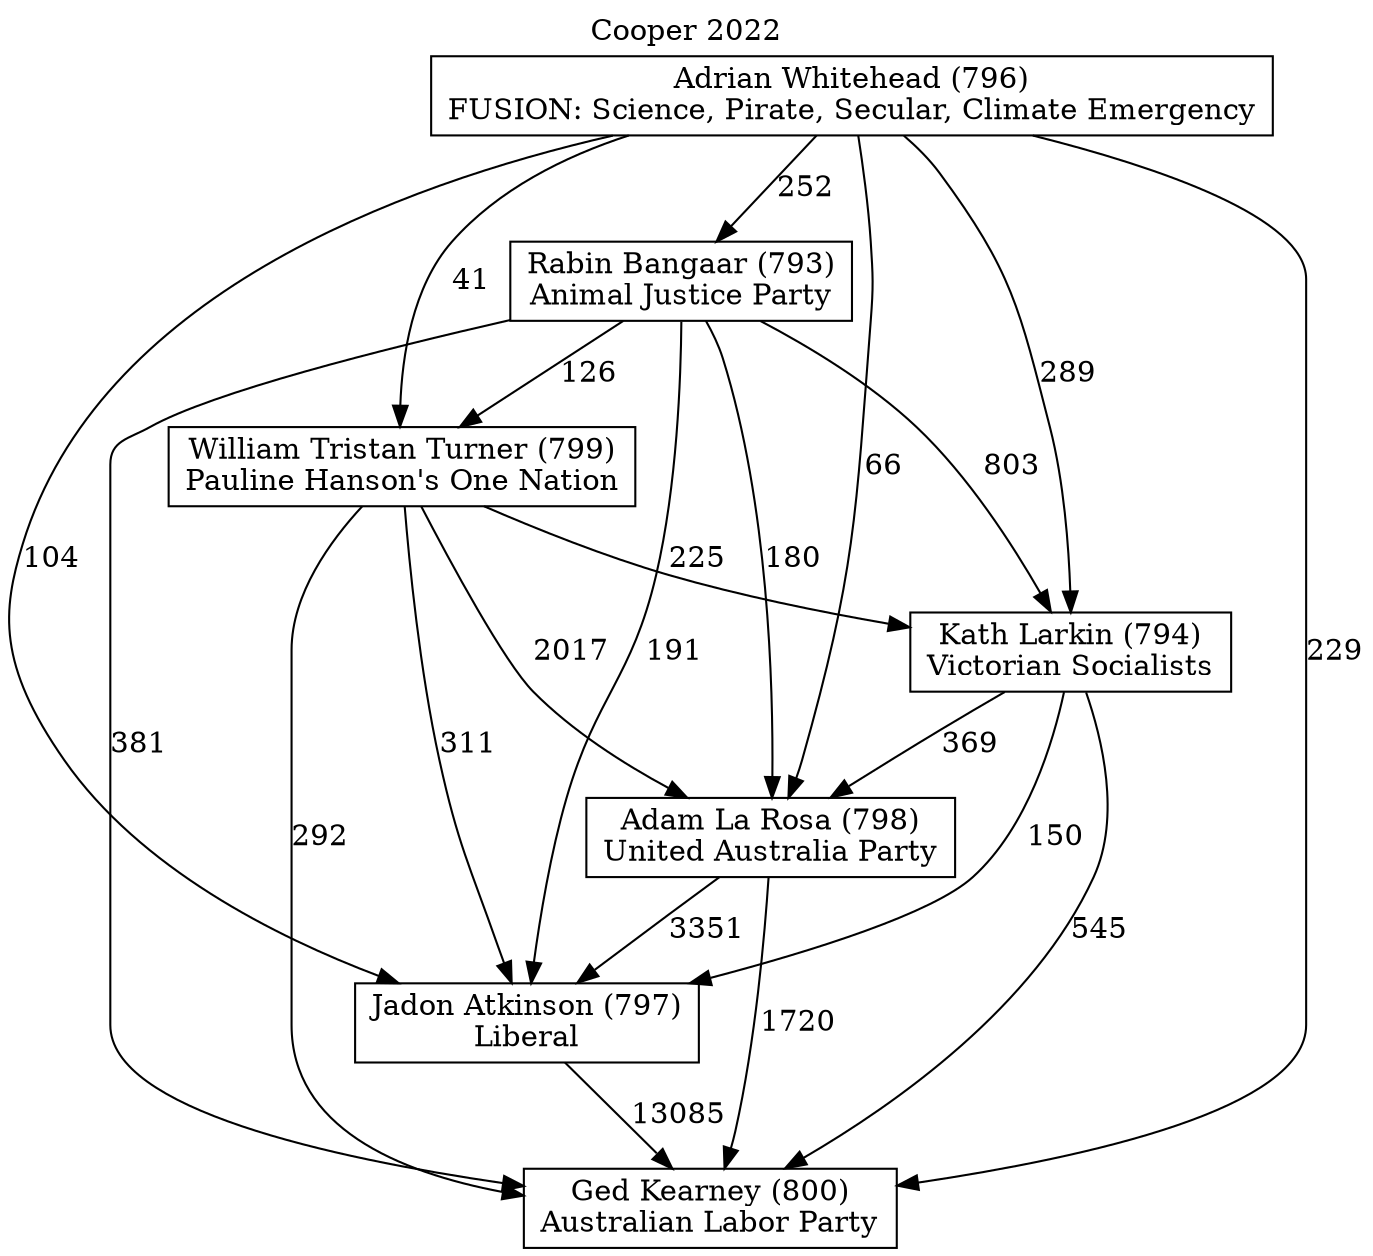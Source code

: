 // House preference flow
digraph "Ged Kearney (800)_Cooper_2022" {
	graph [label="Cooper 2022" labelloc=t mclimit=10]
	node [shape=box]
	"Rabin Bangaar (793)" [label="Rabin Bangaar (793)
Animal Justice Party"]
	"Kath Larkin (794)" [label="Kath Larkin (794)
Victorian Socialists"]
	"William Tristan Turner (799)" [label="William Tristan Turner (799)
Pauline Hanson's One Nation"]
	"Adam La Rosa (798)" [label="Adam La Rosa (798)
United Australia Party"]
	"Adrian Whitehead (796)" [label="Adrian Whitehead (796)
FUSION: Science, Pirate, Secular, Climate Emergency"]
	"Jadon Atkinson (797)" [label="Jadon Atkinson (797)
Liberal"]
	"Ged Kearney (800)" [label="Ged Kearney (800)
Australian Labor Party"]
	"Adrian Whitehead (796)" -> "Ged Kearney (800)" [label=229]
	"Adrian Whitehead (796)" -> "Kath Larkin (794)" [label=289]
	"Rabin Bangaar (793)" -> "Ged Kearney (800)" [label=381]
	"Adrian Whitehead (796)" -> "William Tristan Turner (799)" [label=41]
	"Rabin Bangaar (793)" -> "Kath Larkin (794)" [label=803]
	"William Tristan Turner (799)" -> "Ged Kearney (800)" [label=292]
	"Adam La Rosa (798)" -> "Ged Kearney (800)" [label=1720]
	"Rabin Bangaar (793)" -> "Adam La Rosa (798)" [label=180]
	"Adrian Whitehead (796)" -> "Rabin Bangaar (793)" [label=252]
	"Rabin Bangaar (793)" -> "Jadon Atkinson (797)" [label=191]
	"Adam La Rosa (798)" -> "Jadon Atkinson (797)" [label=3351]
	"William Tristan Turner (799)" -> "Jadon Atkinson (797)" [label=311]
	"William Tristan Turner (799)" -> "Kath Larkin (794)" [label=225]
	"William Tristan Turner (799)" -> "Adam La Rosa (798)" [label=2017]
	"Adrian Whitehead (796)" -> "Adam La Rosa (798)" [label=66]
	"Jadon Atkinson (797)" -> "Ged Kearney (800)" [label=13085]
	"Kath Larkin (794)" -> "Adam La Rosa (798)" [label=369]
	"Kath Larkin (794)" -> "Ged Kearney (800)" [label=545]
	"Rabin Bangaar (793)" -> "William Tristan Turner (799)" [label=126]
	"Kath Larkin (794)" -> "Jadon Atkinson (797)" [label=150]
	"Adrian Whitehead (796)" -> "Jadon Atkinson (797)" [label=104]
}
